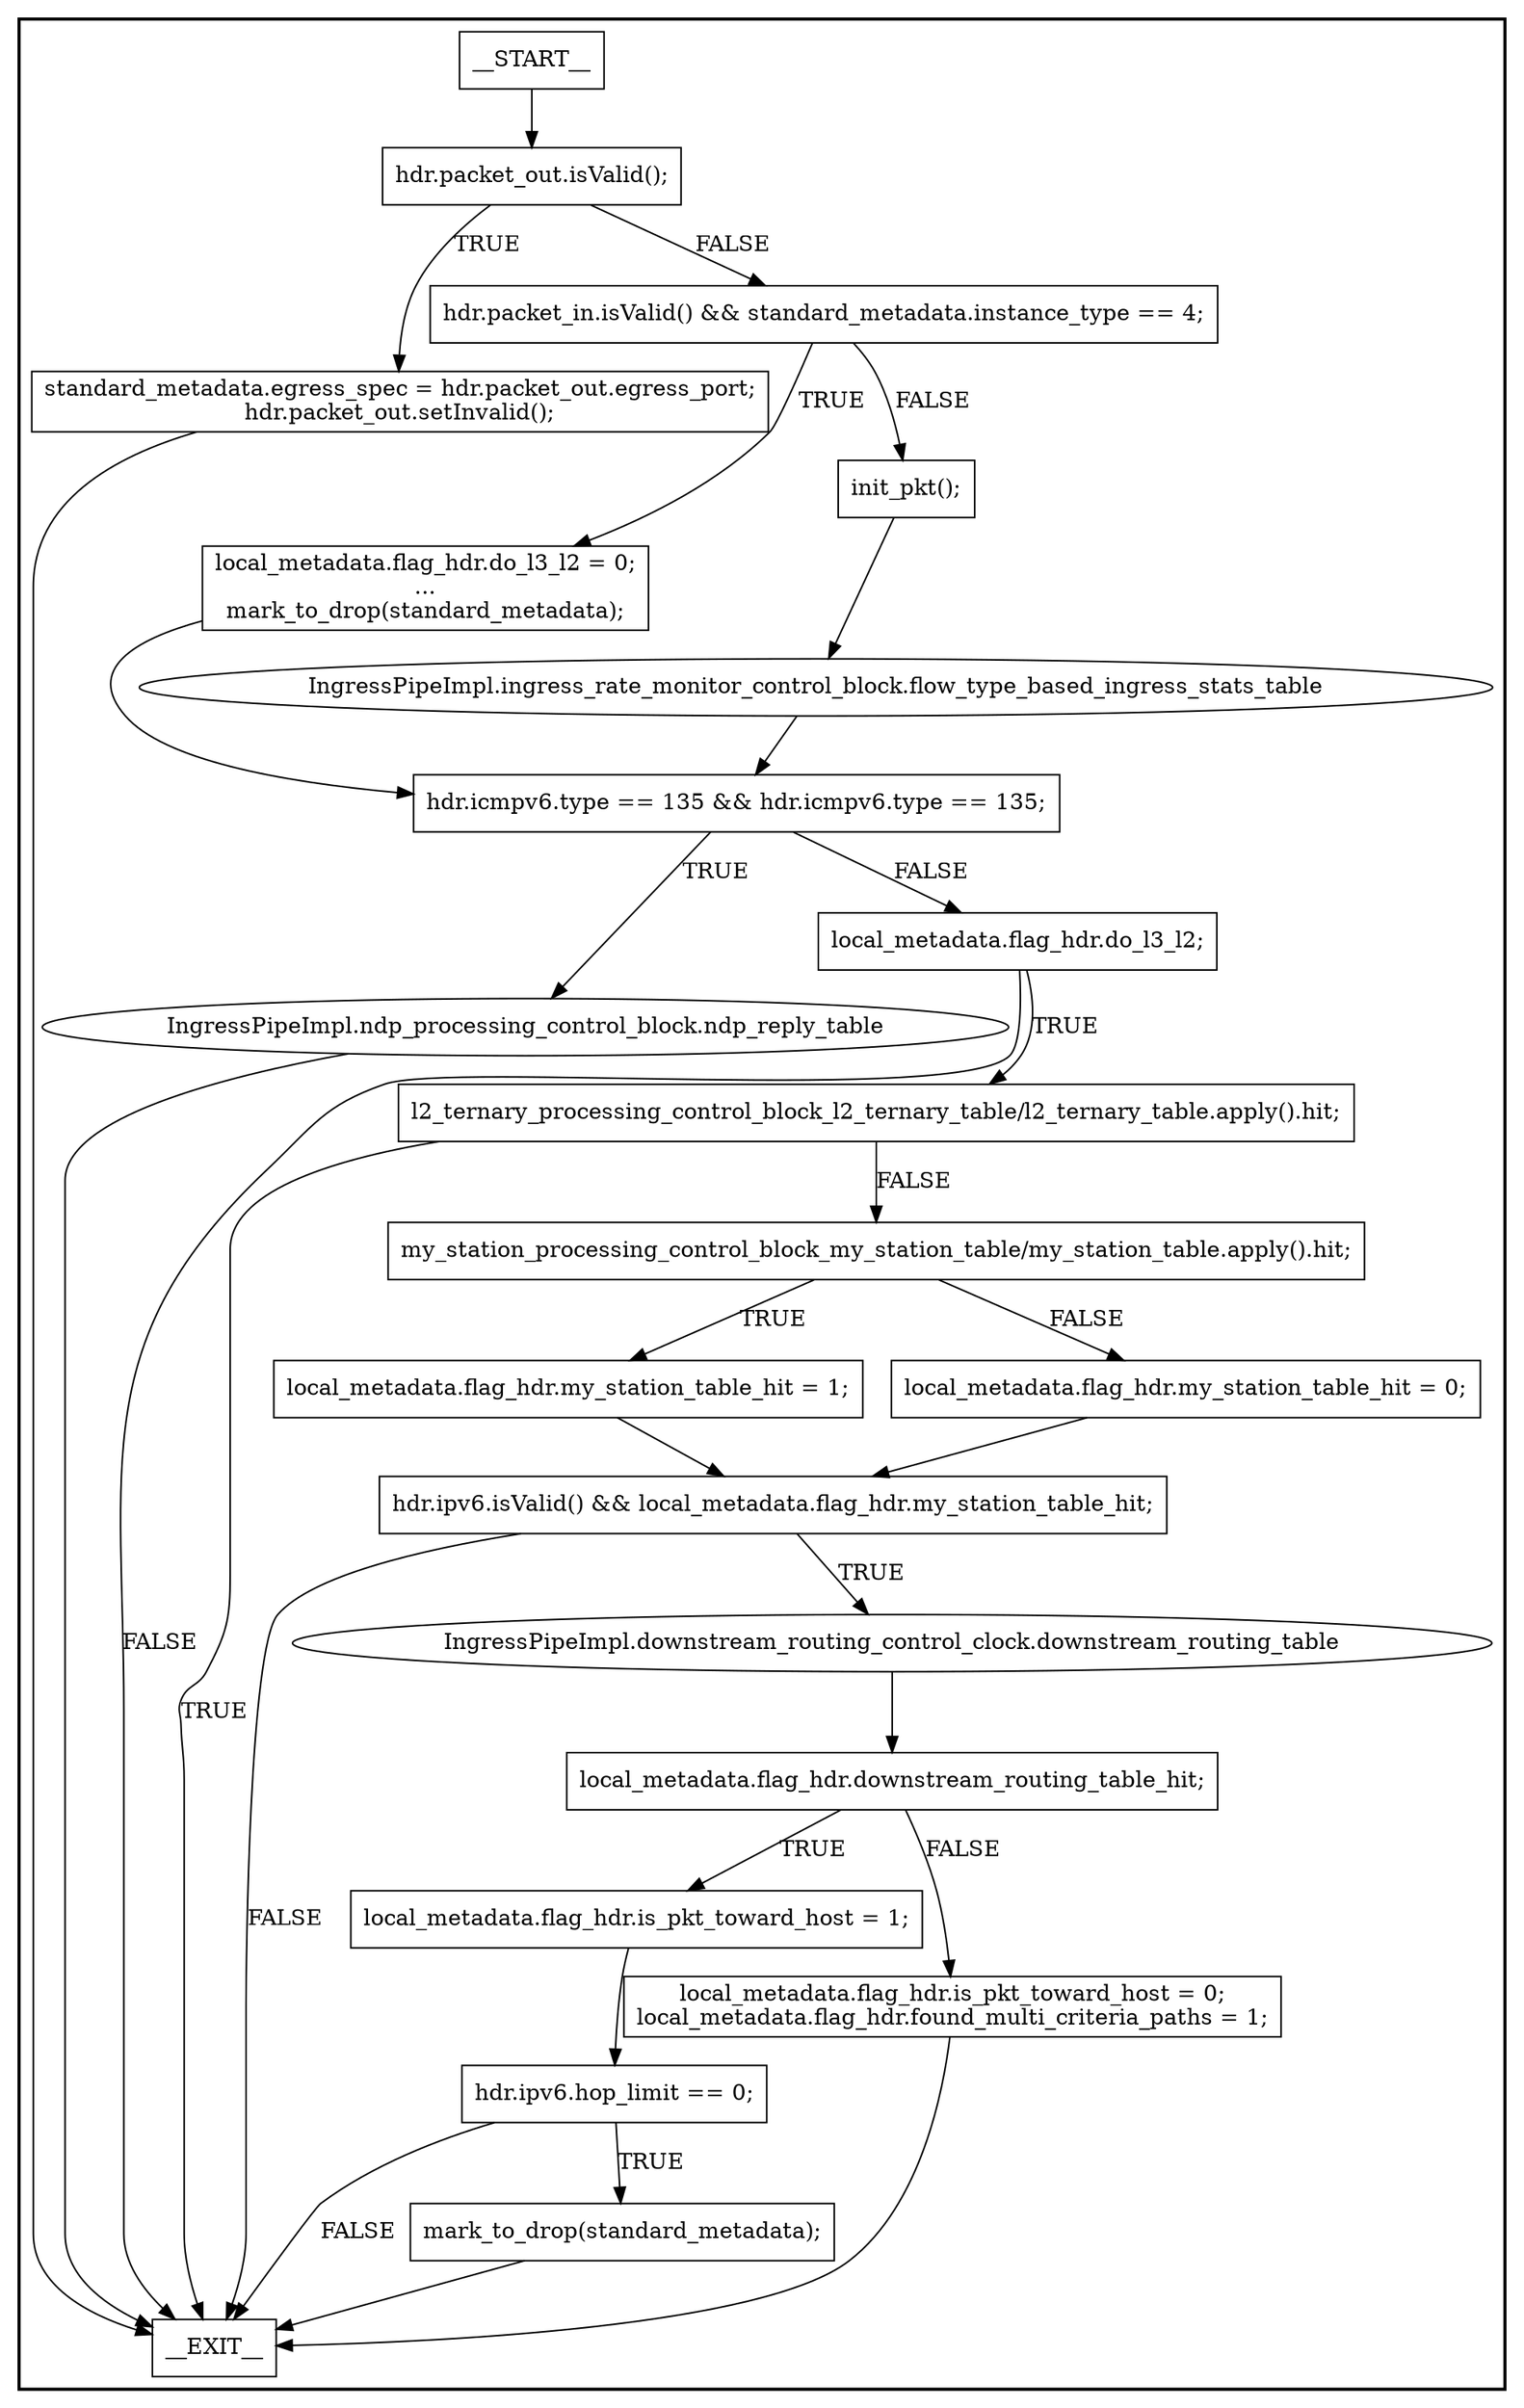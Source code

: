 digraph IngressPipeImpl {
subgraph cluster {
graph [
label="", labeljust=r, style=bold];
0[label=__START__, margin="", shape=rectangle, style=solid];
1[label=__EXIT__, margin="", shape=rectangle, style=solid];
2[label="hdr.packet_out.isValid();", margin="", shape=rectangle, style=solid];
3[label="standard_metadata.egress_spec = hdr.packet_out.egress_port;
hdr.packet_out.setInvalid();", margin="", shape=rectangle, style=solid];
4[label="hdr.packet_in.isValid() && standard_metadata.instance_type == 4;", margin="", shape=rectangle, style=solid];
5[label="local_metadata.flag_hdr.do_l3_l2 = 0;
...
mark_to_drop(standard_metadata);", margin="", shape=rectangle, style=solid];
6[label="init_pkt();", margin="", shape=rectangle, style=solid];
7[label="IngressPipeImpl.ingress_rate_monitor_control_block.flow_type_based_ingress_stats_table", margin="", shape=ellipse, style=solid];
8[label="hdr.icmpv6.type == 135 && hdr.icmpv6.type == 135;", margin="", shape=rectangle, style=solid];
9[label="IngressPipeImpl.ndp_processing_control_block.ndp_reply_table", margin="", shape=ellipse, style=solid];
10[label="local_metadata.flag_hdr.do_l3_l2;", margin="", shape=rectangle, style=solid];
11[label="l2_ternary_processing_control_block_l2_ternary_table/l2_ternary_table.apply().hit;", margin="", shape=rectangle, style=solid];
12[label="my_station_processing_control_block_my_station_table/my_station_table.apply().hit;", margin="", shape=rectangle, style=solid];
13[label="local_metadata.flag_hdr.my_station_table_hit = 1;", margin="", shape=rectangle, style=solid];
14[label="local_metadata.flag_hdr.my_station_table_hit = 0;", margin="", shape=rectangle, style=solid];
15[label="hdr.ipv6.isValid() && local_metadata.flag_hdr.my_station_table_hit;", margin="", shape=rectangle, style=solid];
16[label="IngressPipeImpl.downstream_routing_control_clock.downstream_routing_table", margin="", shape=ellipse, style=solid];
17[label="local_metadata.flag_hdr.downstream_routing_table_hit;", margin="", shape=rectangle, style=solid];
18[label="local_metadata.flag_hdr.is_pkt_toward_host = 1;", margin="", shape=rectangle, style=solid];
19[label="hdr.ipv6.hop_limit == 0;", margin="", shape=rectangle, style=solid];
20[label="mark_to_drop(standard_metadata);", margin="", shape=rectangle, style=solid];
21[label="local_metadata.flag_hdr.is_pkt_toward_host = 0;
local_metadata.flag_hdr.found_multi_criteria_paths = 1;", margin="", shape=rectangle, style=solid];
0 -> 2[label=""];
2 -> 3[label=TRUE];
2 -> 4[label=FALSE];
3 -> 1[label=""];
4 -> 5[label=TRUE];
4 -> 6[label=FALSE];
5 -> 8[label=""];
6 -> 7[label=""];
7 -> 8[label=""];
8 -> 9[label=TRUE];
8 -> 10[label=FALSE];
9 -> 1[label=""];
10 -> 11[label=TRUE];
10 -> 1[label=FALSE];
11 -> 1[label=TRUE];
11 -> 12[label=FALSE];
12 -> 13[label=TRUE];
12 -> 14[label=FALSE];
13 -> 15[label=""];
14 -> 15[label=""];
15 -> 16[label=TRUE];
15 -> 1[label=FALSE];
16 -> 17[label=""];
17 -> 18[label=TRUE];
17 -> 21[label=FALSE];
18 -> 19[label=""];
19 -> 20[label=TRUE];
19 -> 1[label=FALSE];
20 -> 1[label=""];
21 -> 1[label=""];
}
}
